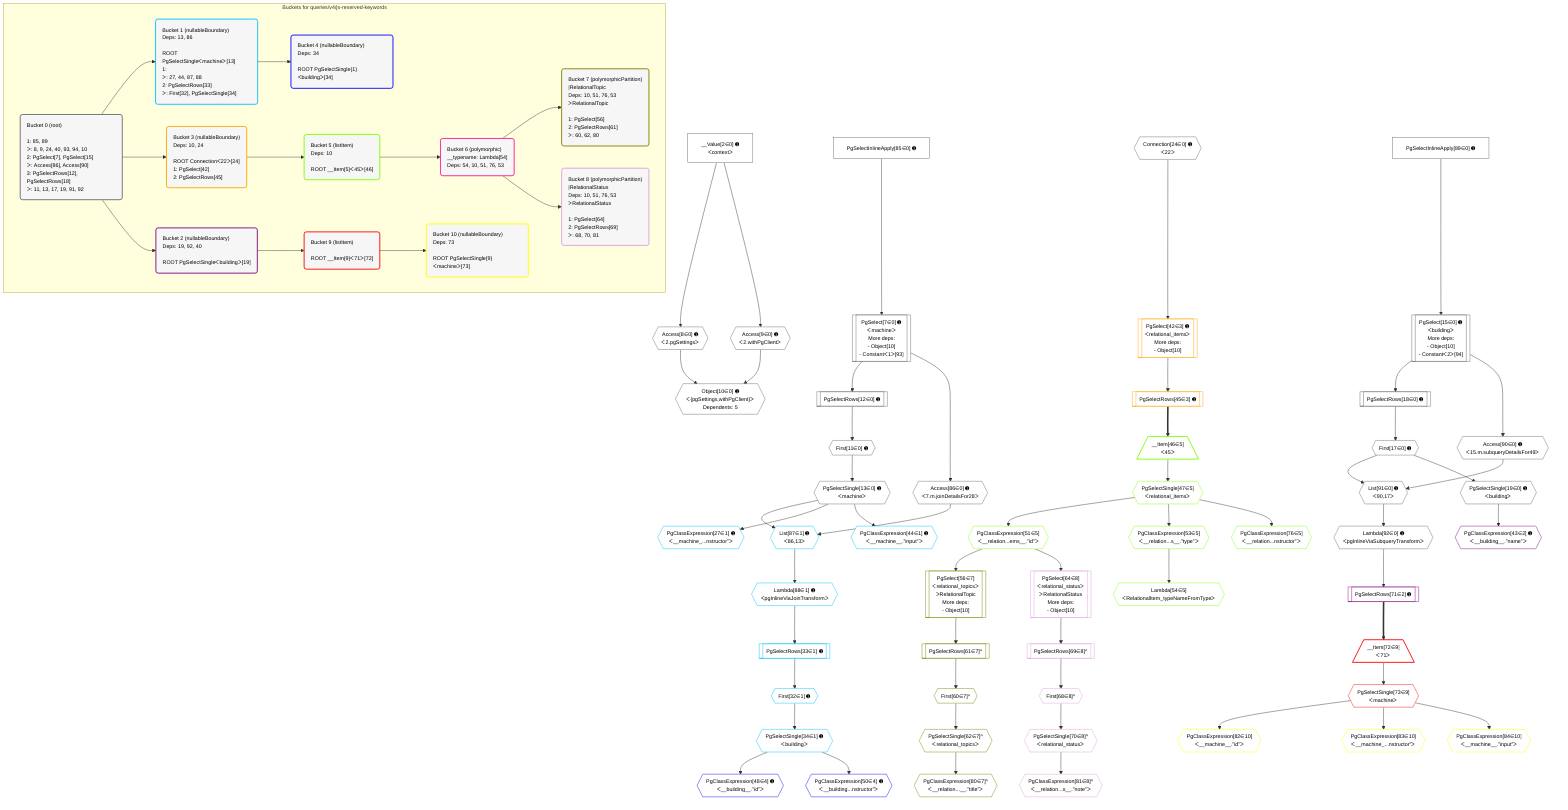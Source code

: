 %%{init: {'themeVariables': { 'fontSize': '12px'}}}%%
graph TD
    classDef path fill:#eee,stroke:#000,color:#000
    classDef plan fill:#fff,stroke-width:1px,color:#000
    classDef itemplan fill:#fff,stroke-width:2px,color:#000
    classDef unbatchedplan fill:#dff,stroke-width:1px,color:#000
    classDef sideeffectplan fill:#fcc,stroke-width:2px,color:#000
    classDef bucket fill:#f6f6f6,color:#000,stroke-width:2px,text-align:left

    subgraph "Buckets for queries/v4/js-reserved-keywords"
    Bucket0("Bucket 0 (root)<br /><br />1: 85, 89<br />ᐳ: 8, 9, 24, 40, 93, 94, 10<br />2: PgSelect[7], PgSelect[15]<br />ᐳ: Access[86], Access[90]<br />3: PgSelectRows[12], PgSelectRows[18]<br />ᐳ: 11, 13, 17, 19, 91, 92"):::bucket
    Bucket1("Bucket 1 (nullableBoundary)<br />Deps: 13, 86<br /><br />ROOT PgSelectSingleᐸmachineᐳ[13]<br />1: <br />ᐳ: 27, 44, 87, 88<br />2: PgSelectRows[33]<br />ᐳ: First[32], PgSelectSingle[34]"):::bucket
    Bucket2("Bucket 2 (nullableBoundary)<br />Deps: 19, 92, 40<br /><br />ROOT PgSelectSingleᐸbuildingᐳ[19]"):::bucket
    Bucket3("Bucket 3 (nullableBoundary)<br />Deps: 10, 24<br /><br />ROOT Connectionᐸ22ᐳ[24]<br />1: PgSelect[42]<br />2: PgSelectRows[45]"):::bucket
    Bucket4("Bucket 4 (nullableBoundary)<br />Deps: 34<br /><br />ROOT PgSelectSingle{1}ᐸbuildingᐳ[34]"):::bucket
    Bucket5("Bucket 5 (listItem)<br />Deps: 10<br /><br />ROOT __Item{5}ᐸ45ᐳ[46]"):::bucket
    Bucket6("Bucket 6 (polymorphic)<br />__typename: Lambda[54]<br />Deps: 54, 10, 51, 76, 53"):::bucket
    Bucket7("Bucket 7 (polymorphicPartition)<br />|RelationalTopic<br />Deps: 10, 51, 76, 53<br />ᐳRelationalTopic<br /><br />1: PgSelect[56]<br />2: PgSelectRows[61]<br />ᐳ: 60, 62, 80"):::bucket
    Bucket8("Bucket 8 (polymorphicPartition)<br />|RelationalStatus<br />Deps: 10, 51, 76, 53<br />ᐳRelationalStatus<br /><br />1: PgSelect[64]<br />2: PgSelectRows[69]<br />ᐳ: 68, 70, 81"):::bucket
    Bucket9("Bucket 9 (listItem)<br /><br />ROOT __Item{9}ᐸ71ᐳ[72]"):::bucket
    Bucket10("Bucket 10 (nullableBoundary)<br />Deps: 73<br /><br />ROOT PgSelectSingle{9}ᐸmachineᐳ[73]"):::bucket
    end
    Bucket0 --> Bucket1 & Bucket2 & Bucket3
    Bucket1 --> Bucket4
    Bucket2 --> Bucket9
    Bucket3 --> Bucket5
    Bucket5 --> Bucket6
    Bucket6 --> Bucket7 & Bucket8
    Bucket9 --> Bucket10

    %% plan dependencies
    PgSelect7[["PgSelect[7∈0] ➊<br />ᐸmachineᐳ<br />More deps:<br />- Object[10]<br />- Constantᐸ1ᐳ[93]"]]:::plan
    PgSelectInlineApply85["PgSelectInlineApply[85∈0] ➊"]:::plan
    PgSelectInlineApply85 --> PgSelect7
    PgSelect15[["PgSelect[15∈0] ➊<br />ᐸbuildingᐳ<br />More deps:<br />- Object[10]<br />- Constantᐸ2ᐳ[94]"]]:::plan
    PgSelectInlineApply89["PgSelectInlineApply[89∈0] ➊"]:::plan
    PgSelectInlineApply89 --> PgSelect15
    Object10{{"Object[10∈0] ➊<br />ᐸ{pgSettings,withPgClient}ᐳ<br />Dependents: 5"}}:::plan
    Access8{{"Access[8∈0] ➊<br />ᐸ2.pgSettingsᐳ"}}:::plan
    Access9{{"Access[9∈0] ➊<br />ᐸ2.withPgClientᐳ"}}:::plan
    Access8 & Access9 --> Object10
    List91{{"List[91∈0] ➊<br />ᐸ90,17ᐳ"}}:::plan
    Access90{{"Access[90∈0] ➊<br />ᐸ15.m.subqueryDetailsFor49ᐳ"}}:::plan
    First17{{"First[17∈0] ➊"}}:::plan
    Access90 & First17 --> List91
    __Value2["__Value[2∈0] ➊<br />ᐸcontextᐳ"]:::plan
    __Value2 --> Access8
    __Value2 --> Access9
    First11{{"First[11∈0] ➊"}}:::plan
    PgSelectRows12[["PgSelectRows[12∈0] ➊"]]:::plan
    PgSelectRows12 --> First11
    PgSelect7 --> PgSelectRows12
    PgSelectSingle13{{"PgSelectSingle[13∈0] ➊<br />ᐸmachineᐳ"}}:::plan
    First11 --> PgSelectSingle13
    PgSelectRows18[["PgSelectRows[18∈0] ➊"]]:::plan
    PgSelectRows18 --> First17
    PgSelect15 --> PgSelectRows18
    PgSelectSingle19{{"PgSelectSingle[19∈0] ➊<br />ᐸbuildingᐳ"}}:::plan
    First17 --> PgSelectSingle19
    Access86{{"Access[86∈0] ➊<br />ᐸ7.m.joinDetailsFor28ᐳ"}}:::plan
    PgSelect7 --> Access86
    PgSelect15 --> Access90
    Lambda92{{"Lambda[92∈0] ➊<br />ᐸpgInlineViaSubqueryTransformᐳ"}}:::plan
    List91 --> Lambda92
    Connection24{{"Connection[24∈0] ➊<br />ᐸ22ᐳ"}}:::plan
    List87{{"List[87∈1] ➊<br />ᐸ86,13ᐳ"}}:::plan
    Access86 & PgSelectSingle13 --> List87
    PgClassExpression27{{"PgClassExpression[27∈1] ➊<br />ᐸ__machine_...nstructor”ᐳ"}}:::plan
    PgSelectSingle13 --> PgClassExpression27
    First32{{"First[32∈1] ➊"}}:::plan
    PgSelectRows33[["PgSelectRows[33∈1] ➊"]]:::plan
    PgSelectRows33 --> First32
    Lambda88{{"Lambda[88∈1] ➊<br />ᐸpgInlineViaJoinTransformᐳ"}}:::plan
    Lambda88 --> PgSelectRows33
    PgSelectSingle34{{"PgSelectSingle[34∈1] ➊<br />ᐸbuildingᐳ"}}:::plan
    First32 --> PgSelectSingle34
    PgClassExpression44{{"PgClassExpression[44∈1] ➊<br />ᐸ__machine__.”input”ᐳ"}}:::plan
    PgSelectSingle13 --> PgClassExpression44
    List87 --> Lambda88
    PgClassExpression43{{"PgClassExpression[43∈2] ➊<br />ᐸ__building__.”name”ᐳ"}}:::plan
    PgSelectSingle19 --> PgClassExpression43
    PgSelectRows71[["PgSelectRows[71∈2] ➊"]]:::plan
    Lambda92 --> PgSelectRows71
    PgSelect42[["PgSelect[42∈3] ➊<br />ᐸrelational_itemsᐳ<br />More deps:<br />- Object[10]"]]:::plan
    Connection24 --> PgSelect42
    PgSelectRows45[["PgSelectRows[45∈3] ➊"]]:::plan
    PgSelect42 --> PgSelectRows45
    PgClassExpression48{{"PgClassExpression[48∈4] ➊<br />ᐸ__building__.”id”ᐳ"}}:::plan
    PgSelectSingle34 --> PgClassExpression48
    PgClassExpression50{{"PgClassExpression[50∈4] ➊<br />ᐸ__building...nstructor”ᐳ"}}:::plan
    PgSelectSingle34 --> PgClassExpression50
    __Item46[/"__Item[46∈5]<br />ᐸ45ᐳ"\]:::itemplan
    PgSelectRows45 ==> __Item46
    PgSelectSingle47{{"PgSelectSingle[47∈5]<br />ᐸrelational_itemsᐳ"}}:::plan
    __Item46 --> PgSelectSingle47
    PgClassExpression51{{"PgClassExpression[51∈5]<br />ᐸ__relation...ems__.”id”ᐳ"}}:::plan
    PgSelectSingle47 --> PgClassExpression51
    PgClassExpression53{{"PgClassExpression[53∈5]<br />ᐸ__relation...s__.”type”ᐳ"}}:::plan
    PgSelectSingle47 --> PgClassExpression53
    Lambda54{{"Lambda[54∈5]<br />ᐸRelationalItem_typeNameFromTypeᐳ"}}:::plan
    PgClassExpression53 --> Lambda54
    PgClassExpression76{{"PgClassExpression[76∈5]<br />ᐸ__relation...nstructor”ᐳ"}}:::plan
    PgSelectSingle47 --> PgClassExpression76
    PgSelect56[["PgSelect[56∈7]<br />ᐸrelational_topicsᐳ<br />ᐳRelationalTopic<br />More deps:<br />- Object[10]"]]:::plan
    PgClassExpression51 --> PgSelect56
    First60{{"First[60∈7]^"}}:::plan
    PgSelectRows61[["PgSelectRows[61∈7]^"]]:::plan
    PgSelectRows61 --> First60
    PgSelect56 --> PgSelectRows61
    PgSelectSingle62{{"PgSelectSingle[62∈7]^<br />ᐸrelational_topicsᐳ"}}:::plan
    First60 --> PgSelectSingle62
    PgClassExpression80{{"PgClassExpression[80∈7]^<br />ᐸ__relation...__.”title”ᐳ"}}:::plan
    PgSelectSingle62 --> PgClassExpression80
    PgSelect64[["PgSelect[64∈8]<br />ᐸrelational_statusᐳ<br />ᐳRelationalStatus<br />More deps:<br />- Object[10]"]]:::plan
    PgClassExpression51 --> PgSelect64
    First68{{"First[68∈8]^"}}:::plan
    PgSelectRows69[["PgSelectRows[69∈8]^"]]:::plan
    PgSelectRows69 --> First68
    PgSelect64 --> PgSelectRows69
    PgSelectSingle70{{"PgSelectSingle[70∈8]^<br />ᐸrelational_statusᐳ"}}:::plan
    First68 --> PgSelectSingle70
    PgClassExpression81{{"PgClassExpression[81∈8]^<br />ᐸ__relation...s__.”note”ᐳ"}}:::plan
    PgSelectSingle70 --> PgClassExpression81
    __Item72[/"__Item[72∈9]<br />ᐸ71ᐳ"\]:::itemplan
    PgSelectRows71 ==> __Item72
    PgSelectSingle73{{"PgSelectSingle[73∈9]<br />ᐸmachineᐳ"}}:::plan
    __Item72 --> PgSelectSingle73
    PgClassExpression82{{"PgClassExpression[82∈10]<br />ᐸ__machine__.”id”ᐳ"}}:::plan
    PgSelectSingle73 --> PgClassExpression82
    PgClassExpression83{{"PgClassExpression[83∈10]<br />ᐸ__machine_...nstructor”ᐳ"}}:::plan
    PgSelectSingle73 --> PgClassExpression83
    PgClassExpression84{{"PgClassExpression[84∈10]<br />ᐸ__machine__.”input”ᐳ"}}:::plan
    PgSelectSingle73 --> PgClassExpression84

    %% define steps
    classDef bucket0 stroke:#696969
    class Bucket0,__Value2,PgSelect7,Access8,Access9,Object10,First11,PgSelectRows12,PgSelectSingle13,PgSelect15,First17,PgSelectRows18,PgSelectSingle19,Connection24,PgSelectInlineApply85,Access86,PgSelectInlineApply89,Access90,List91,Lambda92 bucket0
    classDef bucket1 stroke:#00bfff
    class Bucket1,PgClassExpression27,First32,PgSelectRows33,PgSelectSingle34,PgClassExpression44,List87,Lambda88 bucket1
    classDef bucket2 stroke:#7f007f
    class Bucket2,PgClassExpression43,PgSelectRows71 bucket2
    classDef bucket3 stroke:#ffa500
    class Bucket3,PgSelect42,PgSelectRows45 bucket3
    classDef bucket4 stroke:#0000ff
    class Bucket4,PgClassExpression48,PgClassExpression50 bucket4
    classDef bucket5 stroke:#7fff00
    class Bucket5,__Item46,PgSelectSingle47,PgClassExpression51,PgClassExpression53,Lambda54,PgClassExpression76 bucket5
    classDef bucket6 stroke:#ff1493
    class Bucket6 bucket6
    classDef bucket7 stroke:#808000
    class Bucket7,PgSelect56,First60,PgSelectRows61,PgSelectSingle62,PgClassExpression80 bucket7
    classDef bucket8 stroke:#dda0dd
    class Bucket8,PgSelect64,First68,PgSelectRows69,PgSelectSingle70,PgClassExpression81 bucket8
    classDef bucket9 stroke:#ff0000
    class Bucket9,__Item72,PgSelectSingle73 bucket9
    classDef bucket10 stroke:#ffff00
    class Bucket10,PgClassExpression82,PgClassExpression83,PgClassExpression84 bucket10